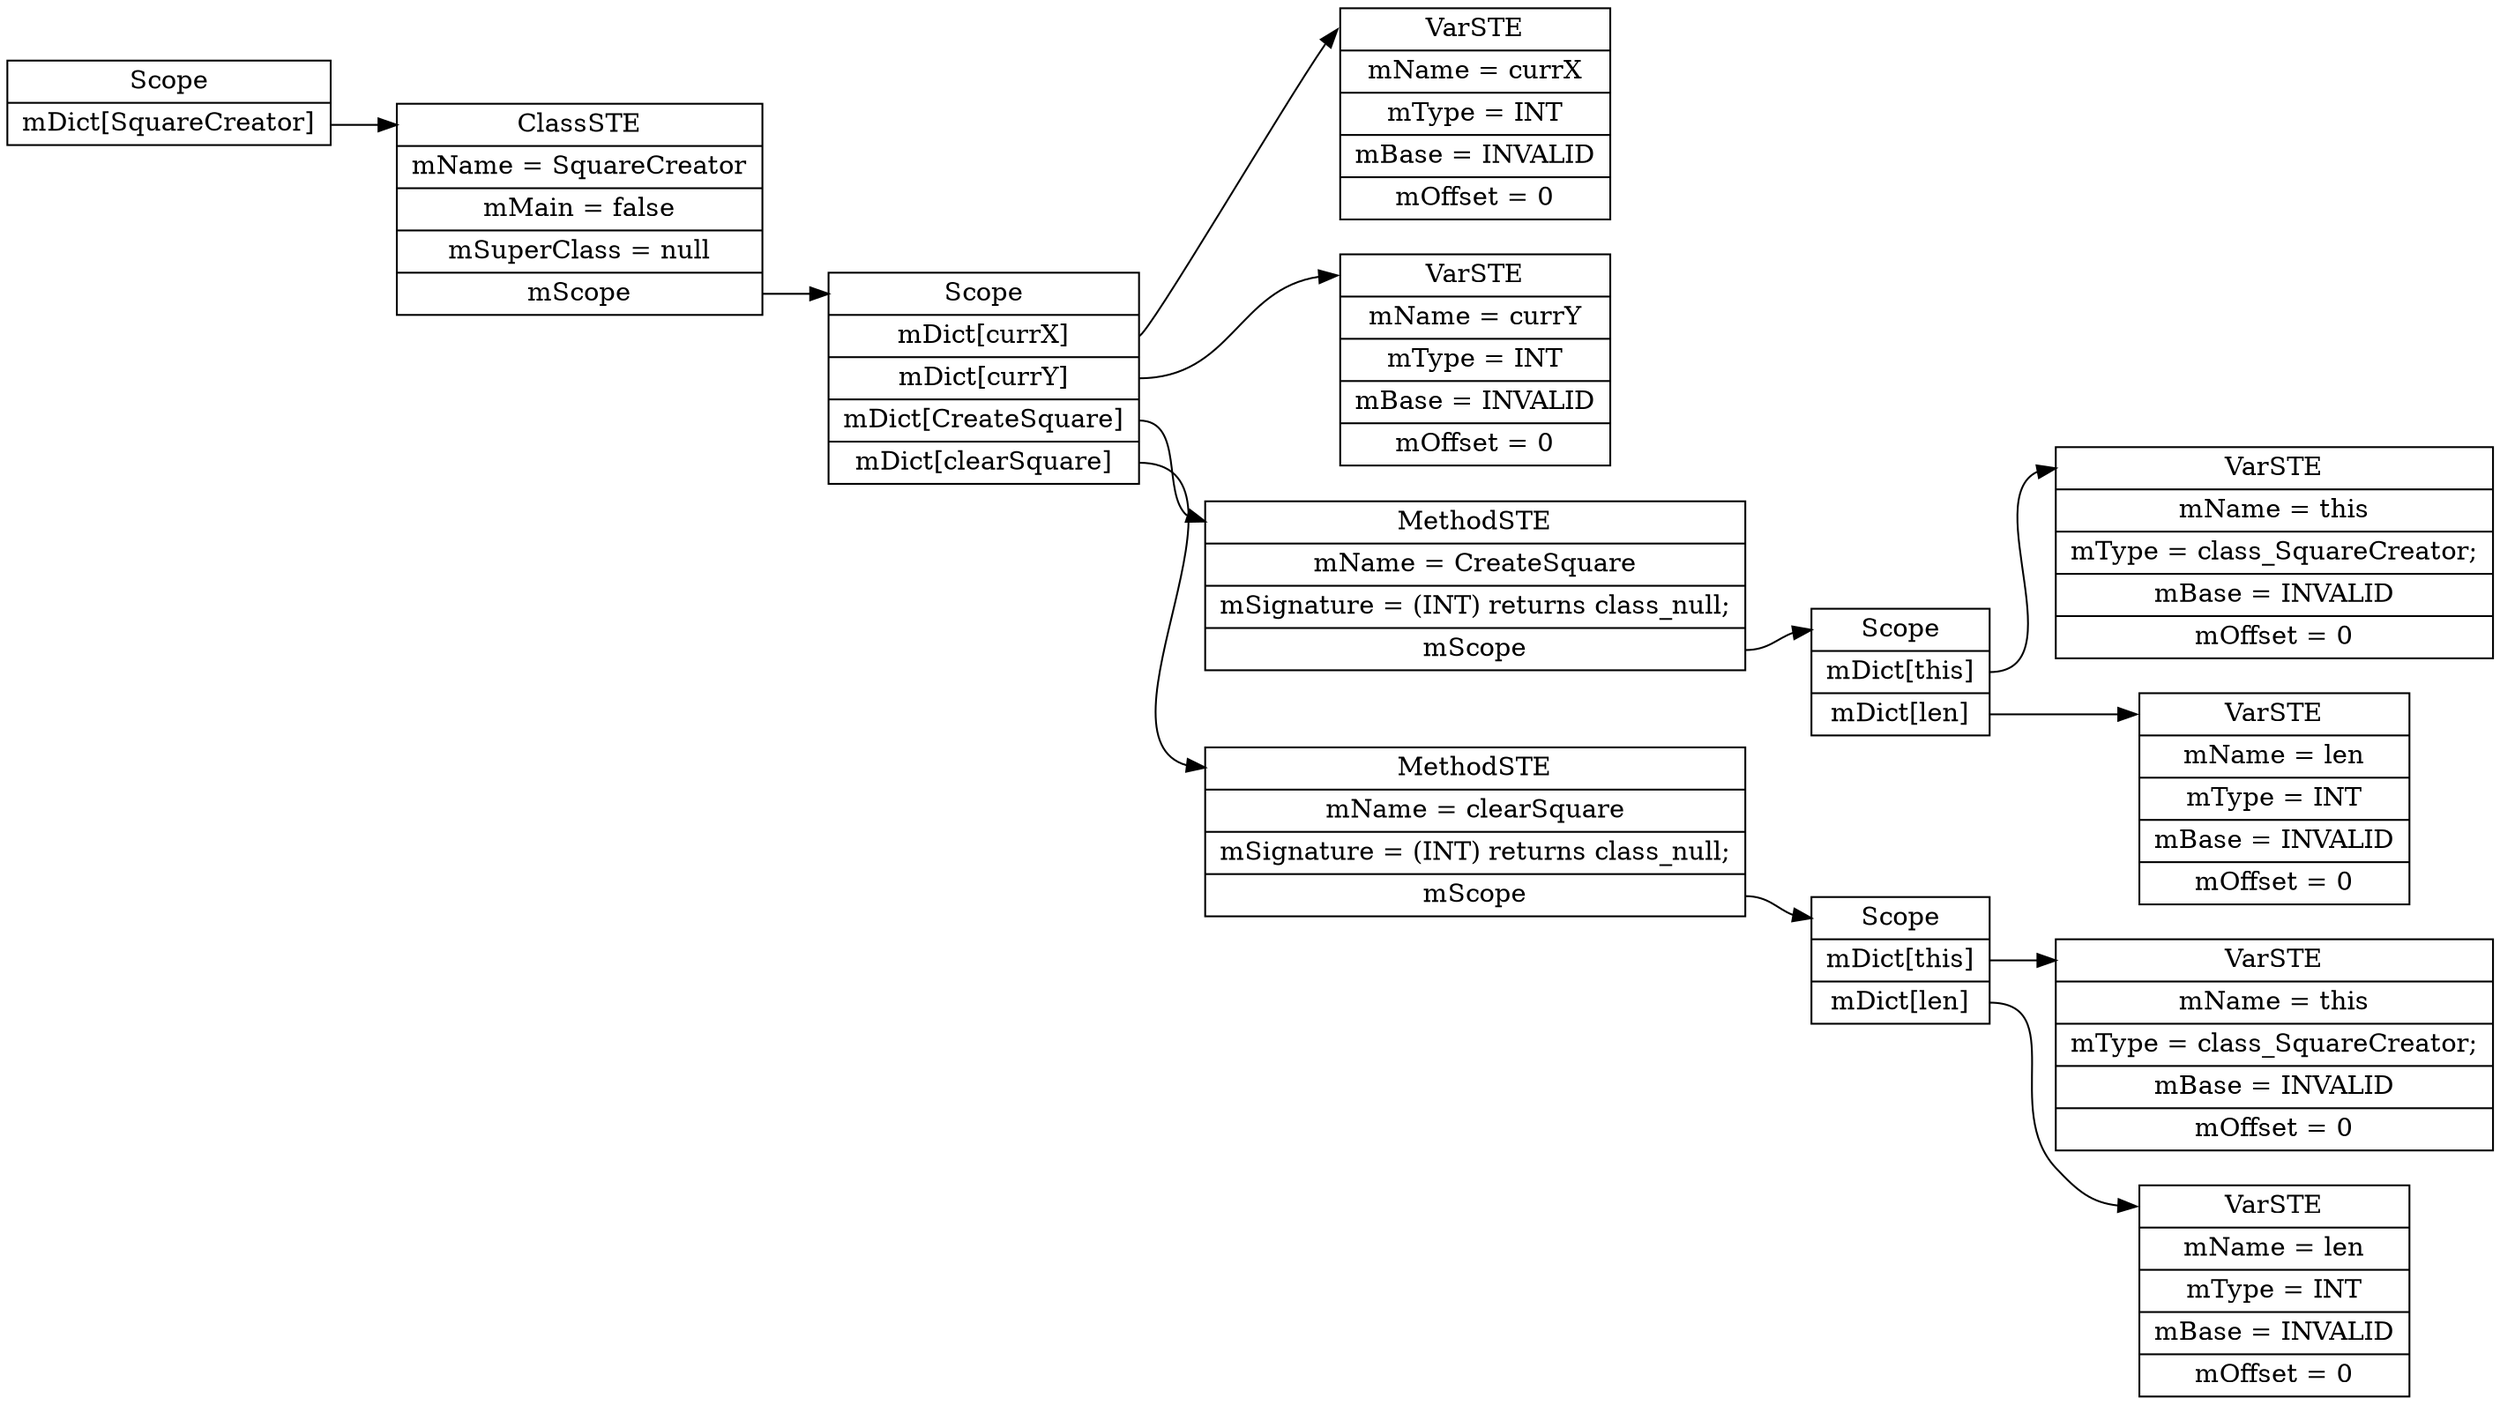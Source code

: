 digraph SymTable {
	graph [rankdir="LR"];
	node [shape=record];
	0 [label=" <f0> Scope | <f1> mDict\[SquareCreator\] "];
	0:<f1> -> 1:<f0>;
	1 [label=" <f0> ClassSTE | <f1> mName = SquareCreator| <f2> mMain = false| <f3> mSuperClass = null| <f4> mScope "];
	1:<f4> -> 2:<f0>;
	2 [label=" <f0> Scope | <f1> mDict\[currX\] | <f2> mDict\[currY\] | <f3> mDict\[CreateSquare\] | <f4> mDict\[clearSquare\] "];
	2:<f1> -> 3:<f0>;
	3 [label=" <f0> VarSTE | <f1> mName = currX| <f2> mType = INT| <f3> mBase = INVALID| <f4> mOffset = 0"];
	2:<f2> -> 4:<f0>;
	4 [label=" <f0> VarSTE | <f1> mName = currY| <f2> mType = INT| <f3> mBase = INVALID| <f4> mOffset = 0"];
	2:<f3> -> 5:<f0>;
	5 [label=" <f0> MethodSTE | <f1> mName = CreateSquare| <f2> mSignature = (INT) returns class_null;| <f3> mScope "];
	5:<f3> -> 6:<f0>;
	6 [label=" <f0> Scope | <f1> mDict\[this\] | <f2> mDict\[len\] "];
	6:<f1> -> 7:<f0>;
	7 [label=" <f0> VarSTE | <f1> mName = this| <f2> mType = class_SquareCreator;| <f3> mBase = INVALID| <f4> mOffset = 0"];
	6:<f2> -> 8:<f0>;
	8 [label=" <f0> VarSTE | <f1> mName = len| <f2> mType = INT| <f3> mBase = INVALID| <f4> mOffset = 0"];
	2:<f4> -> 9:<f0>;
	9 [label=" <f0> MethodSTE | <f1> mName = clearSquare| <f2> mSignature = (INT) returns class_null;| <f3> mScope "];
	9:<f3> -> 10:<f0>;
	10 [label=" <f0> Scope | <f1> mDict\[this\] | <f2> mDict\[len\] "];
	10:<f1> -> 11:<f0>;
	11 [label=" <f0> VarSTE | <f1> mName = this| <f2> mType = class_SquareCreator;| <f3> mBase = INVALID| <f4> mOffset = 0"];
	10:<f2> -> 12:<f0>;
	12 [label=" <f0> VarSTE | <f1> mName = len| <f2> mType = INT| <f3> mBase = INVALID| <f4> mOffset = 0"];
}
